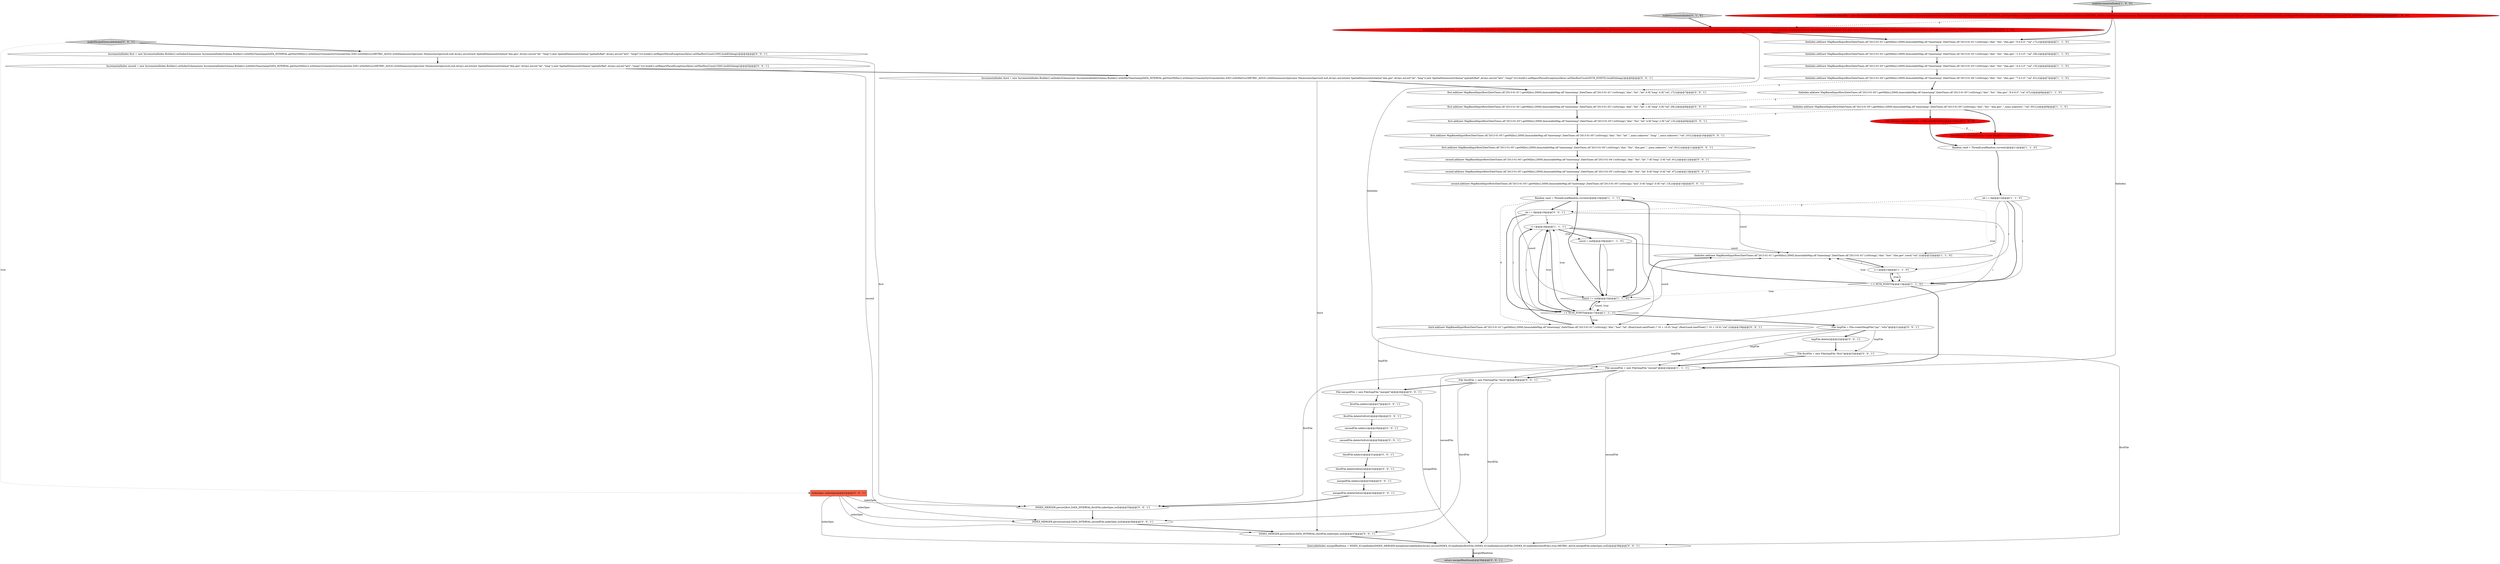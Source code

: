 digraph {
50 [style = filled, label = "firstFile.mkdirs()@@@27@@@['0', '0', '1']", fillcolor = white, shape = ellipse image = "AAA0AAABBB3BBB"];
53 [style = filled, label = "second.add(new MapBasedInputRow(DateTimes.of(\"2013-01-05\").getMillis(),DIMS,ImmutableMap.of(\"timestamp\",DateTimes.of(\"2013-01-05\").toString(),\"dim\",\"foo\",\"lat\",8.0f,\"long\",6.0f,\"val\",47L)))@@@13@@@['0', '0', '1']", fillcolor = white, shape = ellipse image = "AAA0AAABBB3BBB"];
19 [style = filled, label = "int i = 6@@@12@@@['1', '1', '0']", fillcolor = white, shape = ellipse image = "AAA0AAABBB1BBB"];
22 [style = filled, label = "IncrementalIndex theIndex = new IncrementalIndex.Builder().setIndexSchema(new IncrementalIndexSchema.Builder().withMinTimestamp(DATA_INTERVAL.getStartMillis()).withQueryGranularity(Granularities.DAY).withMetrics(METRIC_AGGS).withDimensionsSpec(new DimensionsSpec(null,null,Collections.singletonList(new SpatialDimensionSchema(\"dim.geo\",new ArrayList<>())))).build()).setReportParseExceptions(false).setMaxRowCount(NUM_POINTS).buildOnheap()@@@3@@@['0', '1', '0']", fillcolor = red, shape = ellipse image = "AAA1AAABBB2BBB"];
27 [style = filled, label = "makeMergedQueryableIndex['0', '0', '1']", fillcolor = lightgray, shape = diamond image = "AAA0AAABBB3BBB"];
38 [style = filled, label = "second.add(new MapBasedInputRow(DateTimes.of(\"2013-01-04\").getMillis(),DIMS,ImmutableMap.of(\"timestamp\",DateTimes.of(\"2013-01-04\").toString(),\"dim\",\"foo\",\"lat\",7.0f,\"long\",3.0f,\"val\",91L)))@@@12@@@['0', '0', '1']", fillcolor = white, shape = ellipse image = "AAA0AAABBB3BBB"];
5 [style = filled, label = "i++@@@18@@@['1', '1', '1']", fillcolor = white, shape = ellipse image = "AAA0AAABBB1BBB"];
42 [style = filled, label = "IndexSpec indexSpec@@@2@@@['0', '0', '1']", fillcolor = tomato, shape = box image = "AAA0AAABBB3BBB"];
51 [style = filled, label = "INDEX_MERGER.persist(first,DATA_INTERVAL,firstFile,indexSpec,null)@@@35@@@['0', '0', '1']", fillcolor = white, shape = ellipse image = "AAA0AAABBB3BBB"];
23 [style = filled, label = "INDEX_MERGER.persist(second,DATA_INTERVAL,secondFile,indexSpec,null)@@@36@@@['0', '0', '1']", fillcolor = white, shape = ellipse image = "AAA0AAABBB3BBB"];
54 [style = filled, label = "File mergedFile = new File(tmpFile,\"merged\")@@@26@@@['0', '0', '1']", fillcolor = white, shape = ellipse image = "AAA0AAABBB3BBB"];
2 [style = filled, label = "theIndex.add(new MapBasedInputRow(DateTimes.of(\"2013-01-04\").getMillis(),DIMS,ImmutableMap.of(\"timestamp\",DateTimes.of(\"2013-01-04\").toString(),\"dim\",\"foo\",\"dim.geo\",\"7.0,3.0\",\"val\",91L)))@@@7@@@['1', '1', '0']", fillcolor = white, shape = ellipse image = "AAA0AAABBB1BBB"];
14 [style = filled, label = "Random rand = ThreadLocalRandom.current()@@@11@@@['1', '1', '0']", fillcolor = white, shape = ellipse image = "AAA0AAABBB1BBB"];
44 [style = filled, label = "int i = 8@@@16@@@['0', '0', '1']", fillcolor = white, shape = ellipse image = "AAA0AAABBB3BBB"];
43 [style = filled, label = "first.add(new MapBasedInputRow(DateTimes.of(\"2013-01-01\").getMillis(),DIMS,ImmutableMap.of(\"timestamp\",DateTimes.of(\"2013-01-01\").toString(),\"dim\",\"foo\",\"lat\",0.0f,\"long\",0.0f,\"val\",17L)))@@@7@@@['0', '0', '1']", fillcolor = white, shape = ellipse image = "AAA0AAABBB3BBB"];
40 [style = filled, label = "mergedFile.deleteOnExit()@@@34@@@['0', '0', '1']", fillcolor = white, shape = ellipse image = "AAA0AAABBB3BBB"];
47 [style = filled, label = "QueryableIndex mergedRealtime = INDEX_IO.loadIndex(INDEX_MERGER.mergeQueryableIndex(Arrays.asList(INDEX_IO.loadIndex(firstFile),INDEX_IO.loadIndex(secondFile),INDEX_IO.loadIndex(thirdFile)),true,METRIC_AGGS,mergedFile,indexSpec,null))@@@38@@@['0', '0', '1']", fillcolor = white, shape = ellipse image = "AAA0AAABBB3BBB"];
45 [style = filled, label = "first.add(new MapBasedInputRow(DateTimes.of(\"2013-01-03\").getMillis(),DIMS,ImmutableMap.of(\"timestamp\",DateTimes.of(\"2013-01-03\").toString(),\"dim\",\"foo\",\"lat\",4.0f,\"long\",2.0f,\"val\",13L)))@@@9@@@['0', '0', '1']", fillcolor = white, shape = ellipse image = "AAA0AAABBB3BBB"];
6 [style = filled, label = "coord = null@@@19@@@['1', '1', '0']", fillcolor = white, shape = ellipse image = "AAA0AAABBB1BBB"];
41 [style = filled, label = "second.add(new MapBasedInputRow(DateTimes.of(\"2013-01-05\").getMillis(),DIMS,ImmutableMap.of(\"timestamp\",DateTimes.of(\"2013-01-05\").toString(),\"lat2\",0.0f,\"long2\",0.0f,\"val\",13L)))@@@14@@@['0', '0', '1']", fillcolor = white, shape = ellipse image = "AAA0AAABBB3BBB"];
16 [style = filled, label = "Random rand = ThreadLocalRandom.current()@@@15@@@['1', '1', '1']", fillcolor = white, shape = ellipse image = "AAA0AAABBB1BBB"];
11 [style = filled, label = "theIndex.add(new MapBasedInputRow(DateTimes.of(\"2013-01-03\").getMillis(),DIMS,ImmutableMap.of(\"timestamp\",DateTimes.of(\"2013-01-03\").toString(),\"dim\",\"foo\",\"dim.geo\",\"4.0,2.0\",\"val\",13L)))@@@6@@@['1', '1', '0']", fillcolor = white, shape = ellipse image = "AAA0AAABBB1BBB"];
20 [style = filled, label = "Set<String> alreadyChosen = new HashSet<>()@@@10@@@['0', '1', '0']", fillcolor = red, shape = ellipse image = "AAA1AAABBB2BBB"];
25 [style = filled, label = "first.add(new MapBasedInputRow(DateTimes.of(\"2013-01-05\").getMillis(),DIMS,ImmutableMap.of(\"timestamp\",DateTimes.of(\"2013-01-05\").toString(),\"dim\",\"foo\",\"dim.geo\",\"_mmx.unknown\",\"val\",501L)))@@@11@@@['0', '0', '1']", fillcolor = white, shape = ellipse image = "AAA0AAABBB3BBB"];
34 [style = filled, label = "third.add(new MapBasedInputRow(DateTimes.of(\"2013-01-01\").getMillis(),DIMS,ImmutableMap.of(\"timestamp\",DateTimes.of(\"2013-01-01\").toString(),\"dim\",\"boo\",\"lat\",(float)(rand.nextFloat() * 10 + 10.0),\"long\",(float)(rand.nextFloat() * 10 + 10.0),\"val\",i)))@@@19@@@['0', '0', '1']", fillcolor = white, shape = ellipse image = "AAA0AAABBB3BBB"];
37 [style = filled, label = "return mergedRealtime@@@39@@@['0', '0', '1']", fillcolor = lightgray, shape = ellipse image = "AAA0AAABBB3BBB"];
55 [style = filled, label = "thirdFile.deleteOnExit()@@@32@@@['0', '0', '1']", fillcolor = white, shape = ellipse image = "AAA0AAABBB3BBB"];
15 [style = filled, label = "Set<String> alreadyChosen = Sets.newHashSet()@@@10@@@['1', '0', '0']", fillcolor = red, shape = ellipse image = "AAA1AAABBB1BBB"];
9 [style = filled, label = "File secondFile = new File(tmpFile,\"second\")@@@24@@@['1', '1', '1']", fillcolor = white, shape = ellipse image = "AAA0AAABBB1BBB"];
10 [style = filled, label = "makeIncrementalIndex['1', '0', '0']", fillcolor = lightgray, shape = diamond image = "AAA0AAABBB1BBB"];
0 [style = filled, label = "theIndex.add(new MapBasedInputRow(DateTimes.of(\"2013-01-01\").getMillis(),DIMS,ImmutableMap.of(\"timestamp\",DateTimes.of(\"2013-01-01\").toString(),\"dim\",\"foo\",\"dim.geo\",\"0.0,0.0\",\"val\",17L)))@@@4@@@['1', '1', '0']", fillcolor = white, shape = ellipse image = "AAA0AAABBB1BBB"];
17 [style = filled, label = "theIndex.add(new MapBasedInputRow(DateTimes.of(\"2013-01-05\").getMillis(),DIMS,ImmutableMap.of(\"timestamp\",DateTimes.of(\"2013-01-05\").toString(),\"dim\",\"foo\",\"dim.geo\",\"8.0,6.0\",\"val\",47L)))@@@8@@@['1', '1', '0']", fillcolor = white, shape = ellipse image = "AAA0AAABBB1BBB"];
24 [style = filled, label = "IncrementalIndex third = new IncrementalIndex.Builder().setIndexSchema(new IncrementalIndexSchema.Builder().withMinTimestamp(DATA_INTERVAL.getStartMillis()).withQueryGranularity(Granularities.DAY).withMetrics(METRIC_AGGS).withDimensionsSpec(new DimensionsSpec(null,null,Arrays.asList(new SpatialDimensionSchema(\"dim.geo\",Arrays.asList(\"lat\",\"long\")),new SpatialDimensionSchema(\"spatialIsRad\",Arrays.asList(\"lat2\",\"long2\"))))).build()).setReportParseExceptions(false).setMaxRowCount(NUM_POINTS).buildOnheap()@@@6@@@['0', '0', '1']", fillcolor = white, shape = ellipse image = "AAA0AAABBB3BBB"];
12 [style = filled, label = "theIndex.add(new MapBasedInputRow(DateTimes.of(\"2013-01-02\").getMillis(),DIMS,ImmutableMap.of(\"timestamp\",DateTimes.of(\"2013-01-02\").toString(),\"dim\",\"foo\",\"dim.geo\",\"1.0,3.0\",\"val\",29L)))@@@5@@@['1', '1', '0']", fillcolor = white, shape = ellipse image = "AAA0AAABBB1BBB"];
3 [style = filled, label = "i < NUM_POINTS@@@13@@@['1', '1', '0']", fillcolor = white, shape = diamond image = "AAA0AAABBB1BBB"];
31 [style = filled, label = "first.add(new MapBasedInputRow(DateTimes.of(\"2013-01-05\").getMillis(),DIMS,ImmutableMap.of(\"timestamp\",DateTimes.of(\"2013-01-05\").toString(),\"dim\",\"foo\",\"lat\",\"_mmx.unknown\",\"long\",\"_mmx.unknown\",\"val\",101L)))@@@10@@@['0', '0', '1']", fillcolor = white, shape = ellipse image = "AAA0AAABBB3BBB"];
39 [style = filled, label = "mergedFile.mkdirs()@@@33@@@['0', '0', '1']", fillcolor = white, shape = ellipse image = "AAA0AAABBB3BBB"];
28 [style = filled, label = "INDEX_MERGER.persist(third,DATA_INTERVAL,thirdFile,indexSpec,null)@@@37@@@['0', '0', '1']", fillcolor = white, shape = ellipse image = "AAA0AAABBB3BBB"];
33 [style = filled, label = "File tmpFile = File.createTempFile(\"yay\",\"who\")@@@21@@@['0', '0', '1']", fillcolor = white, shape = ellipse image = "AAA0AAABBB3BBB"];
1 [style = filled, label = "IncrementalIndex theIndex = new IncrementalIndex.Builder().setIndexSchema(new IncrementalIndexSchema.Builder().withMinTimestamp(DATA_INTERVAL.getStartMillis()).withQueryGranularity(Granularities.DAY).withMetrics(METRIC_AGGS).withDimensionsSpec(new DimensionsSpec(null,null,Collections.singletonList(new SpatialDimensionSchema(\"dim.geo\",Lists.newArrayList())))).build()).setReportParseExceptions(false).setMaxRowCount(NUM_POINTS).buildOnheap()@@@3@@@['1', '0', '0']", fillcolor = red, shape = ellipse image = "AAA1AAABBB1BBB"];
35 [style = filled, label = "File thirdFile = new File(tmpFile,\"third\")@@@25@@@['0', '0', '1']", fillcolor = white, shape = ellipse image = "AAA0AAABBB3BBB"];
49 [style = filled, label = "firstFile.deleteOnExit()@@@28@@@['0', '0', '1']", fillcolor = white, shape = ellipse image = "AAA0AAABBB3BBB"];
48 [style = filled, label = "first.add(new MapBasedInputRow(DateTimes.of(\"2013-01-02\").getMillis(),DIMS,ImmutableMap.of(\"timestamp\",DateTimes.of(\"2013-01-02\").toString(),\"dim\",\"foo\",\"lat\",1.0f,\"long\",3.0f,\"val\",29L)))@@@8@@@['0', '0', '1']", fillcolor = white, shape = ellipse image = "AAA0AAABBB3BBB"];
4 [style = filled, label = "i++@@@14@@@['1', '1', '0']", fillcolor = white, shape = ellipse image = "AAA0AAABBB1BBB"];
26 [style = filled, label = "secondFile.mkdirs()@@@29@@@['0', '0', '1']", fillcolor = white, shape = ellipse image = "AAA0AAABBB3BBB"];
29 [style = filled, label = "IncrementalIndex second = new IncrementalIndex.Builder().setIndexSchema(new IncrementalIndexSchema.Builder().withMinTimestamp(DATA_INTERVAL.getStartMillis()).withQueryGranularity(Granularities.DAY).withMetrics(METRIC_AGGS).withDimensionsSpec(new DimensionsSpec(null,null,Arrays.asList(new SpatialDimensionSchema(\"dim.geo\",Arrays.asList(\"lat\",\"long\")),new SpatialDimensionSchema(\"spatialIsRad\",Arrays.asList(\"lat2\",\"long2\"))))).build()).setReportParseExceptions(false).setMaxRowCount(1000).buildOnheap()@@@5@@@['0', '0', '1']", fillcolor = white, shape = ellipse image = "AAA0AAABBB3BBB"];
30 [style = filled, label = "secondFile.deleteOnExit()@@@30@@@['0', '0', '1']", fillcolor = white, shape = ellipse image = "AAA0AAABBB3BBB"];
18 [style = filled, label = "i < NUM_POINTS@@@17@@@['1', '1', '1']", fillcolor = white, shape = diamond image = "AAA0AAABBB1BBB"];
13 [style = filled, label = "theIndex.add(new MapBasedInputRow(DateTimes.of(\"2013-01-05\").getMillis(),DIMS,ImmutableMap.of(\"timestamp\",DateTimes.of(\"2013-01-05\").toString(),\"dim\",\"foo\",\"dim.geo\",\"_mmx.unknown\",\"val\",501L)))@@@9@@@['1', '1', '0']", fillcolor = white, shape = ellipse image = "AAA0AAABBB1BBB"];
21 [style = filled, label = "makeIncrementalIndex['0', '1', '0']", fillcolor = lightgray, shape = diamond image = "AAA0AAABBB2BBB"];
32 [style = filled, label = "thirdFile.mkdirs()@@@31@@@['0', '0', '1']", fillcolor = white, shape = ellipse image = "AAA0AAABBB3BBB"];
36 [style = filled, label = "IncrementalIndex first = new IncrementalIndex.Builder().setIndexSchema(new IncrementalIndexSchema.Builder().withMinTimestamp(DATA_INTERVAL.getStartMillis()).withQueryGranularity(Granularities.DAY).withMetrics(METRIC_AGGS).withDimensionsSpec(new DimensionsSpec(null,null,Arrays.asList(new SpatialDimensionSchema(\"dim.geo\",Arrays.asList(\"lat\",\"long\")),new SpatialDimensionSchema(\"spatialIsRad\",Arrays.asList(\"lat2\",\"long2\"))))).build()).setReportParseExceptions(false).setMaxRowCount(1000).buildOnheap()@@@4@@@['0', '0', '1']", fillcolor = white, shape = ellipse image = "AAA0AAABBB3BBB"];
46 [style = filled, label = "File firstFile = new File(tmpFile,\"first\")@@@23@@@['0', '0', '1']", fillcolor = white, shape = ellipse image = "AAA0AAABBB3BBB"];
52 [style = filled, label = "tmpFile.delete()@@@22@@@['0', '0', '1']", fillcolor = white, shape = ellipse image = "AAA0AAABBB3BBB"];
7 [style = filled, label = "theIndex.add(new MapBasedInputRow(DateTimes.of(\"2013-01-01\").getMillis(),DIMS,ImmutableMap.of(\"timestamp\",DateTimes.of(\"2013-01-01\").toString(),\"dim\",\"boo\",\"dim.geo\",coord,\"val\",i)))@@@22@@@['1', '1', '0']", fillcolor = white, shape = ellipse image = "AAA0AAABBB1BBB"];
8 [style = filled, label = "coord == null@@@16@@@['1', '1', '0']", fillcolor = white, shape = diamond image = "AAA0AAABBB1BBB"];
18->8 [style = solid, label="coord"];
36->29 [style = bold, label=""];
6->8 [style = solid, label="coord"];
33->54 [style = solid, label="tmpFile"];
47->37 [style = bold, label=""];
46->47 [style = solid, label="firstFile"];
3->16 [style = bold, label=""];
24->43 [style = bold, label=""];
45->31 [style = bold, label=""];
17->48 [style = dashed, label="0"];
9->35 [style = bold, label=""];
18->7 [style = solid, label="coord"];
18->34 [style = dotted, label="true"];
23->28 [style = bold, label=""];
13->45 [style = dashed, label="0"];
42->51 [style = solid, label="indexSpec"];
22->0 [style = bold, label=""];
53->41 [style = bold, label=""];
24->28 [style = solid, label="third"];
44->18 [style = bold, label=""];
42->47 [style = solid, label="indexSpec"];
19->3 [style = bold, label=""];
4->3 [style = bold, label=""];
3->7 [style = dotted, label="true"];
35->54 [style = bold, label=""];
51->23 [style = bold, label=""];
8->18 [style = bold, label=""];
40->51 [style = bold, label=""];
22->9 [style = solid, label="theIndex"];
19->3 [style = solid, label="i"];
12->11 [style = bold, label=""];
38->53 [style = bold, label=""];
5->6 [style = dotted, label="true"];
20->14 [style = bold, label=""];
1->0 [style = bold, label=""];
33->35 [style = solid, label="tmpFile"];
50->49 [style = bold, label=""];
1->22 [style = dashed, label="0"];
2->43 [style = dashed, label="0"];
16->34 [style = dashed, label="0"];
5->6 [style = bold, label=""];
35->47 [style = solid, label="thirdFile"];
21->22 [style = bold, label=""];
19->4 [style = solid, label="i"];
44->18 [style = solid, label="i"];
8->18 [style = dotted, label="true"];
9->23 [style = solid, label="secondFile"];
18->5 [style = dotted, label="true"];
13->15 [style = bold, label=""];
42->23 [style = solid, label="indexSpec"];
27->42 [style = dotted, label="true"];
1->9 [style = solid, label="theIndex"];
10->1 [style = bold, label=""];
25->38 [style = bold, label=""];
2->17 [style = bold, label=""];
4->7 [style = solid, label="i"];
15->20 [style = dashed, label="0"];
44->5 [style = solid, label="i"];
31->25 [style = bold, label=""];
33->52 [style = bold, label=""];
52->46 [style = bold, label=""];
46->9 [style = bold, label=""];
15->14 [style = bold, label=""];
16->8 [style = bold, label=""];
18->34 [style = bold, label=""];
28->47 [style = bold, label=""];
0->12 [style = bold, label=""];
18->33 [style = bold, label=""];
14->19 [style = bold, label=""];
30->32 [style = bold, label=""];
4->3 [style = solid, label="i"];
5->18 [style = bold, label=""];
7->4 [style = bold, label=""];
55->39 [style = bold, label=""];
19->7 [style = solid, label="i"];
3->9 [style = bold, label=""];
42->28 [style = solid, label="indexSpec"];
16->44 [style = bold, label=""];
39->40 [style = bold, label=""];
5->18 [style = solid, label="i"];
33->46 [style = solid, label="tmpFile"];
41->16 [style = bold, label=""];
17->13 [style = bold, label=""];
29->23 [style = solid, label="second"];
35->28 [style = solid, label="thirdFile"];
5->8 [style = bold, label=""];
27->36 [style = bold, label=""];
6->7 [style = solid, label="coord"];
34->5 [style = bold, label=""];
43->48 [style = bold, label=""];
3->4 [style = dotted, label="true"];
16->8 [style = solid, label="coord"];
44->34 [style = solid, label="i"];
5->34 [style = solid, label="i"];
11->2 [style = bold, label=""];
8->7 [style = bold, label=""];
26->30 [style = bold, label=""];
54->50 [style = bold, label=""];
46->51 [style = solid, label="firstFile"];
19->44 [style = dashed, label="0"];
54->47 [style = solid, label="mergedFile"];
48->45 [style = bold, label=""];
32->55 [style = bold, label=""];
36->51 [style = solid, label="first"];
8->5 [style = dotted, label="true"];
18->5 [style = bold, label=""];
6->8 [style = bold, label=""];
33->9 [style = solid, label="tmpFile"];
47->37 [style = solid, label="mergedRealtime"];
9->47 [style = solid, label="secondFile"];
49->26 [style = bold, label=""];
16->7 [style = solid, label="coord"];
29->24 [style = bold, label=""];
3->8 [style = dotted, label="true"];
3->16 [style = dotted, label="true"];
13->20 [style = bold, label=""];
}
